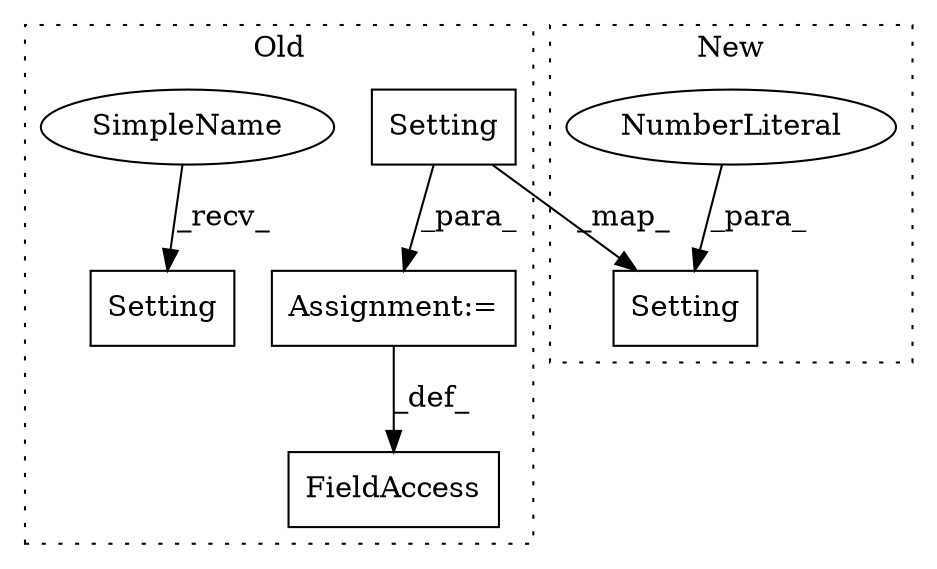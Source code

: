 digraph G {
subgraph cluster0 {
1 [label="Setting" a="32" s="8020,8039" l="8,1" shape="box"];
3 [label="FieldAccess" a="22" s="7994" l="16" shape="box"];
4 [label="Setting" a="32" s="7718,7735" l="8,1" shape="box"];
6 [label="Assignment:=" a="7" s="8010" l="1" shape="box"];
7 [label="SimpleName" a="42" s="7709" l="8" shape="ellipse"];
label = "Old";
style="dotted";
}
subgraph cluster1 {
2 [label="Setting" a="32" s="10719,10728" l="8,1" shape="box"];
5 [label="NumberLiteral" a="34" s="10727" l="1" shape="ellipse"];
label = "New";
style="dotted";
}
1 -> 2 [label="_map_"];
1 -> 6 [label="_para_"];
5 -> 2 [label="_para_"];
6 -> 3 [label="_def_"];
7 -> 4 [label="_recv_"];
}